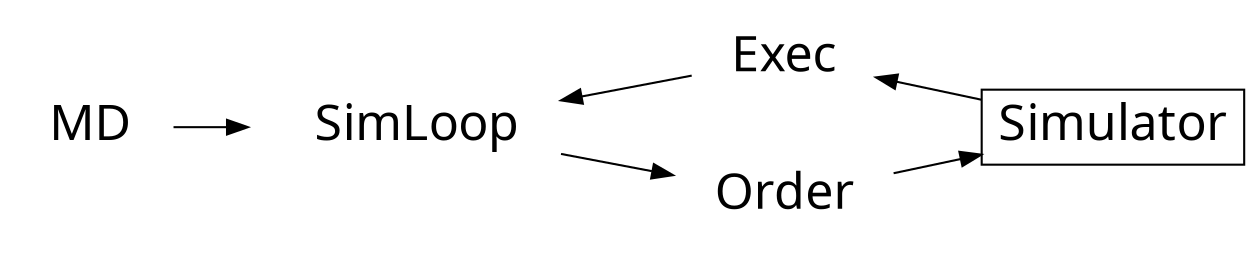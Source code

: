 digraph G2 {
   graph [rankdir = LR,
          imagepath="."];
          node[fontname="Liberation", fontsize=24];
          
   Sim [label="Simulator", shape=record];
   
   MD[color="white",label="MD",image="example5.png"];
   Inbound[color="white",label="Exec",image="example5.png"];
   Outbound[color="white",label="Order",image="example5.png"];
   Source[color="white",label="SimLoop",image="example8.png"];

   MD             -> Source;
   Source -> Inbound [dir=back];
   Source         -> Outbound;
   
   Outbound -> Sim;
   Inbound  -> Sim [dir=back];
}